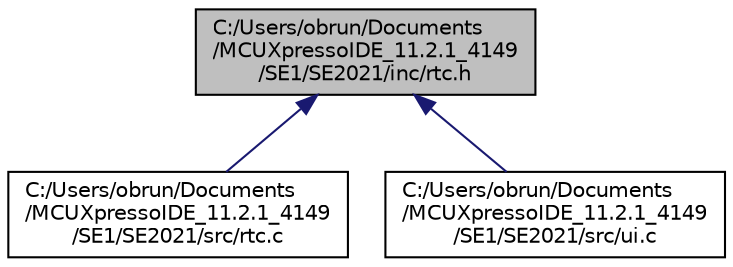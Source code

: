 digraph "C:/Users/obrun/Documents/MCUXpressoIDE_11.2.1_4149/SE1/SE2021/inc/rtc.h"
{
 // LATEX_PDF_SIZE
  edge [fontname="Helvetica",fontsize="10",labelfontname="Helvetica",labelfontsize="10"];
  node [fontname="Helvetica",fontsize="10",shape=record];
  Node1 [label="C:/Users/obrun/Documents\l/MCUXpressoIDE_11.2.1_4149\l/SE1/SE2021/inc/rtc.h",height=0.2,width=0.4,color="black", fillcolor="grey75", style="filled", fontcolor="black",tooltip="Contains the rtc API."];
  Node1 -> Node2 [dir="back",color="midnightblue",fontsize="10",style="solid",fontname="Helvetica"];
  Node2 [label="C:/Users/obrun/Documents\l/MCUXpressoIDE_11.2.1_4149\l/SE1/SE2021/src/rtc.c",height=0.2,width=0.4,color="black", fillcolor="white", style="filled",URL="$d4/dcc/rtc_8c.html",tooltip=" "];
  Node1 -> Node3 [dir="back",color="midnightblue",fontsize="10",style="solid",fontname="Helvetica"];
  Node3 [label="C:/Users/obrun/Documents\l/MCUXpressoIDE_11.2.1_4149\l/SE1/SE2021/src/ui.c",height=0.2,width=0.4,color="black", fillcolor="white", style="filled",URL="$dc/d78/ui_8c.html",tooltip=" "];
}
